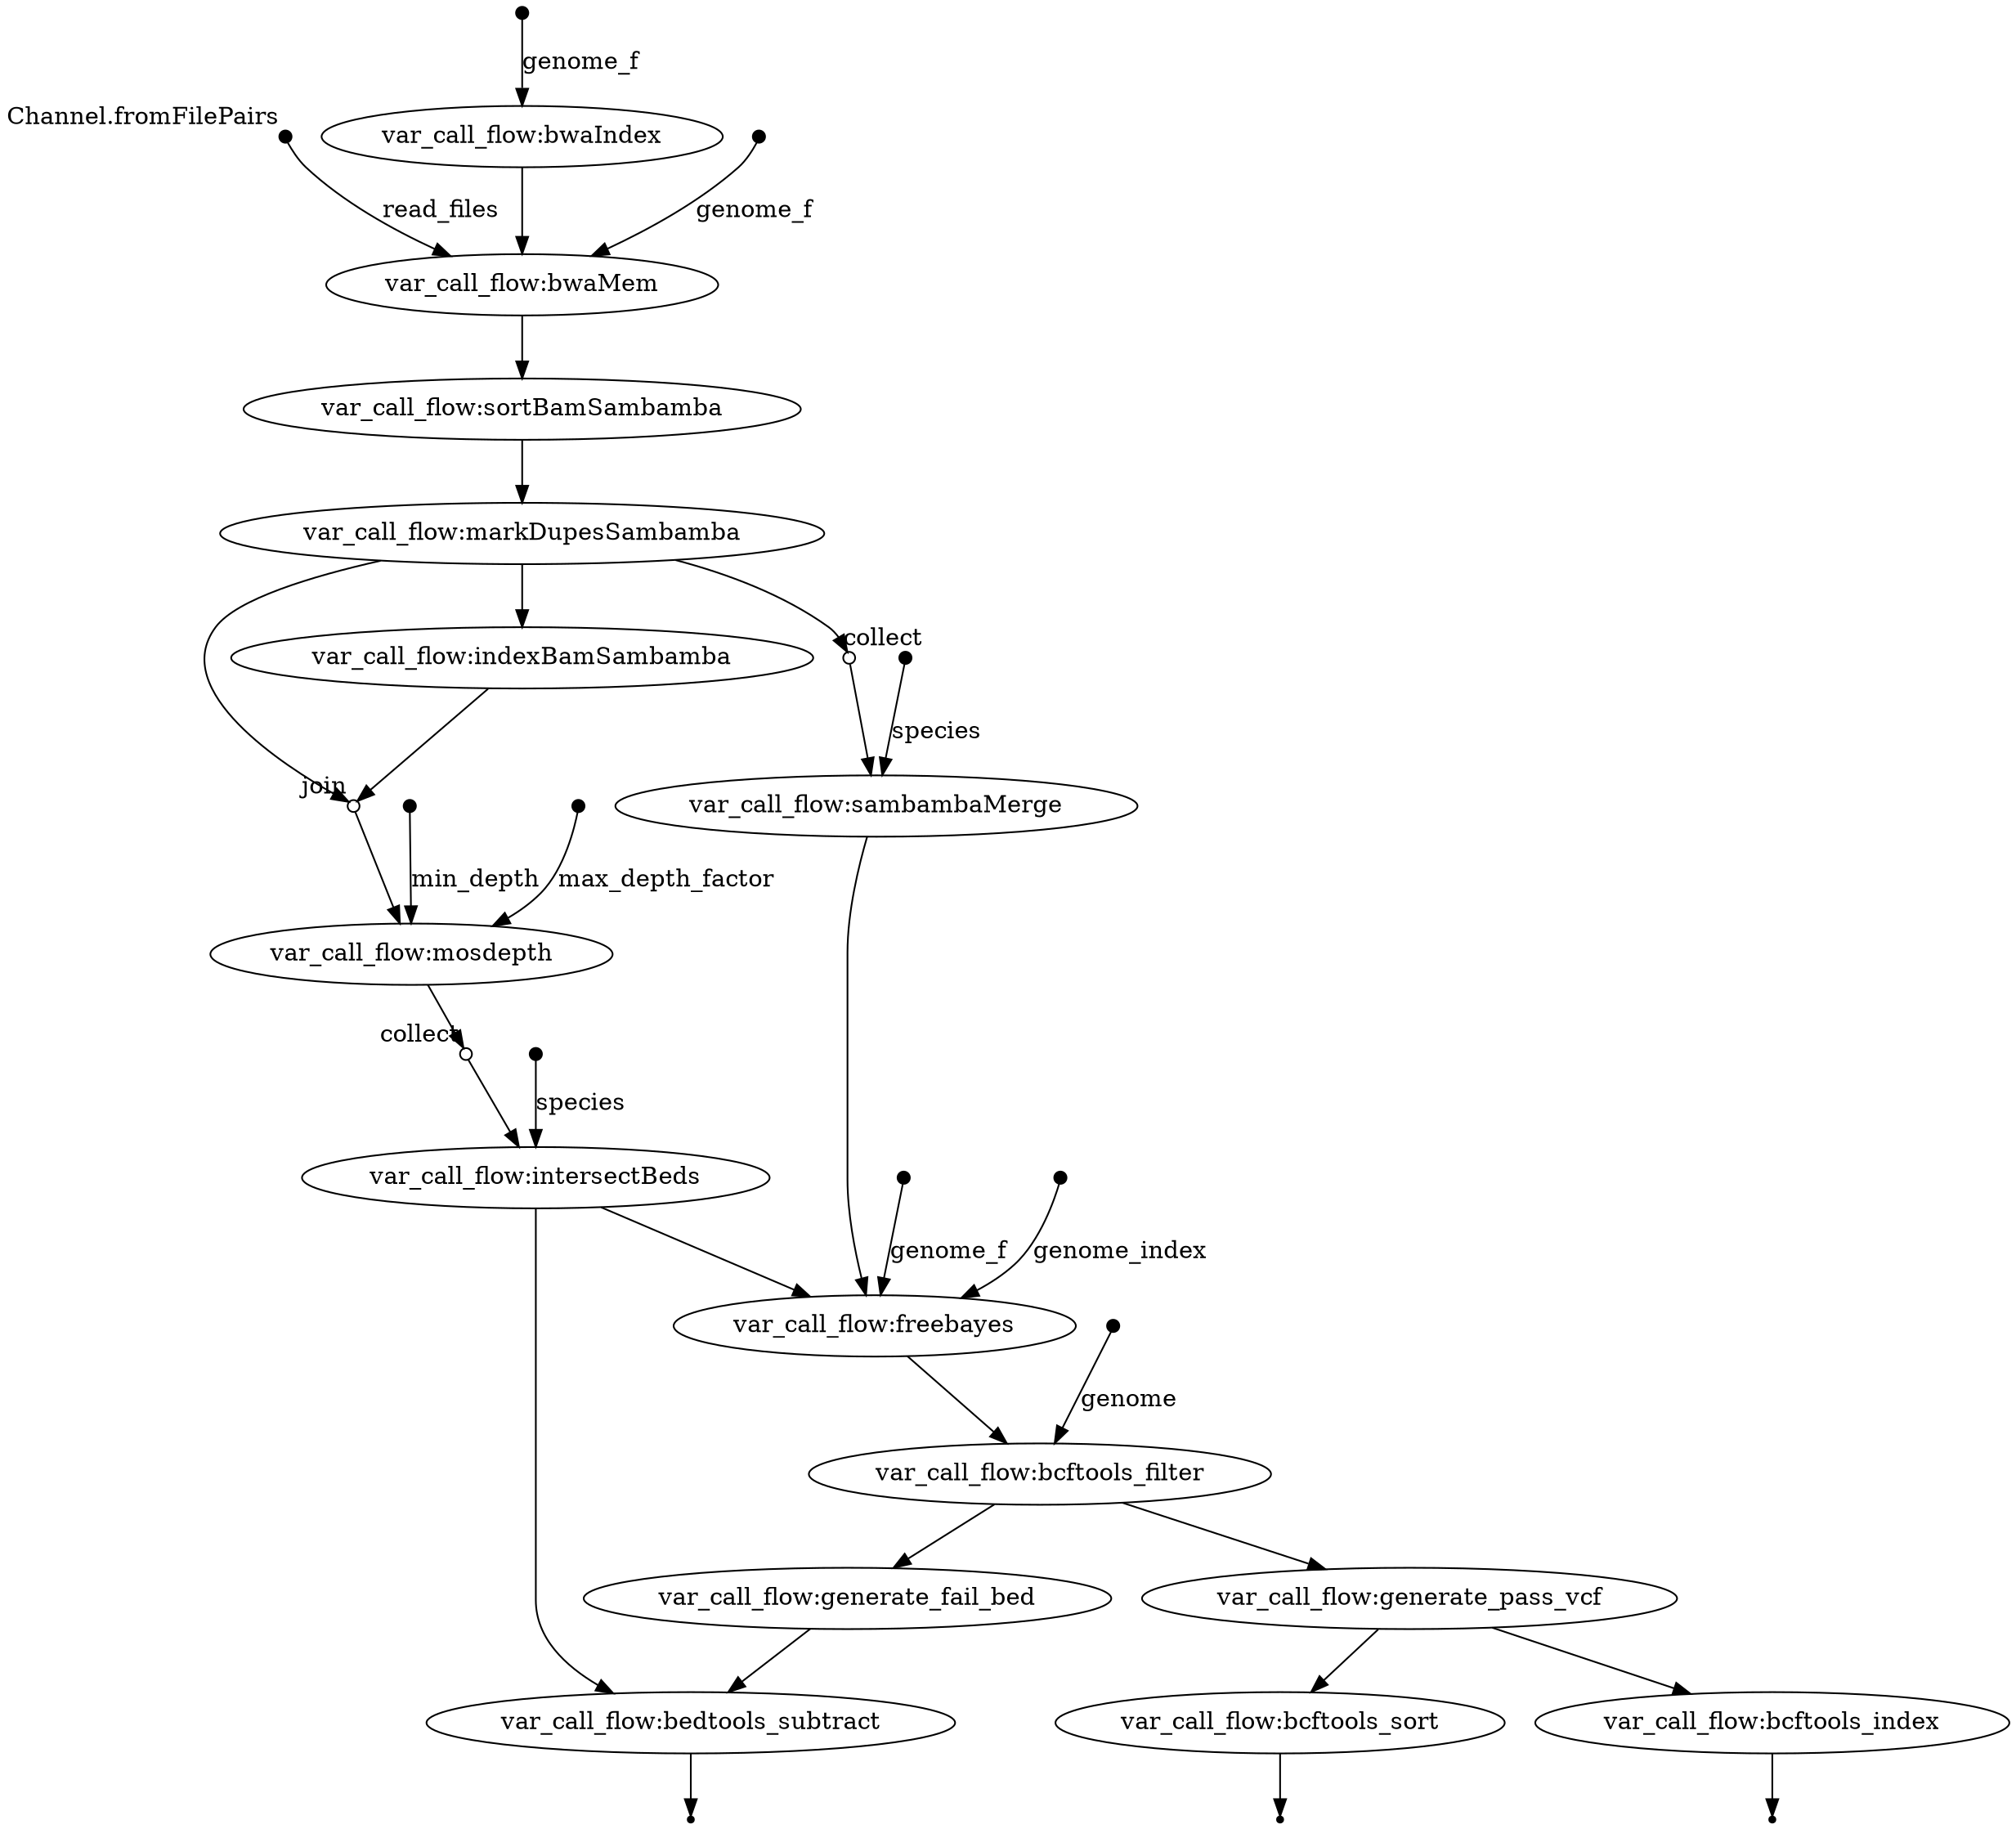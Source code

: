 digraph "dag2023090159368097" {
p0 [shape=point,label="",fixedsize=true,width=0.1,xlabel="Channel.fromFilePairs"];
p4 [label="var_call_flow:bwaMem"];
p0 -> p4 [label="read_files"];

p1 [shape=point,label="",fixedsize=true,width=0.1];
p2 [label="var_call_flow:bwaIndex"];
p1 -> p2 [label="genome_f"];

p2 [label="var_call_flow:bwaIndex"];
p4 [label="var_call_flow:bwaMem"];
p2 -> p4;

p3 [shape=point,label="",fixedsize=true,width=0.1];
p4 [label="var_call_flow:bwaMem"];
p3 -> p4 [label="genome_f"];

p4 [label="var_call_flow:bwaMem"];
p5 [label="var_call_flow:sortBamSambamba"];
p4 -> p5;

p5 [label="var_call_flow:sortBamSambamba"];
p6 [label="var_call_flow:markDupesSambamba"];
p5 -> p6;

p6 [label="var_call_flow:markDupesSambamba"];
p7 [label="var_call_flow:indexBamSambamba"];
p6 -> p7;

p6 [label="var_call_flow:markDupesSambamba"];
p15 [shape=circle,label="",fixedsize=true,width=0.1,xlabel="collect"];
p6 -> p15;

p7 [label="var_call_flow:indexBamSambamba"];
p8 [shape=circle,label="",fixedsize=true,width=0.1,xlabel="join"];
p7 -> p8;

p6 [label="var_call_flow:markDupesSambamba"];
p8 [shape=circle,label="",fixedsize=true,width=0.1,xlabel="join"];
p6 -> p8;

p8 [shape=circle,label="",fixedsize=true,width=0.1,xlabel="join"];
p11 [label="var_call_flow:mosdepth"];
p8 -> p11;

p9 [shape=point,label="",fixedsize=true,width=0.1];
p11 [label="var_call_flow:mosdepth"];
p9 -> p11 [label="min_depth"];

p10 [shape=point,label="",fixedsize=true,width=0.1];
p11 [label="var_call_flow:mosdepth"];
p10 -> p11 [label="max_depth_factor"];

p11 [label="var_call_flow:mosdepth"];
p12 [shape=circle,label="",fixedsize=true,width=0.1,xlabel="collect"];
p11 -> p12;

p12 [shape=circle,label="",fixedsize=true,width=0.1,xlabel="collect"];
p14 [label="var_call_flow:intersectBeds"];
p12 -> p14;

p13 [shape=point,label="",fixedsize=true,width=0.1];
p14 [label="var_call_flow:intersectBeds"];
p13 -> p14 [label="species"];

p14 [label="var_call_flow:intersectBeds"];
p25 [label="var_call_flow:bedtools_subtract"];
p14 -> p25;

p14 [label="var_call_flow:intersectBeds"];
p20 [label="var_call_flow:freebayes"];
p14 -> p20;

p15 [shape=circle,label="",fixedsize=true,width=0.1,xlabel="collect"];
p17 [label="var_call_flow:sambambaMerge"];
p15 -> p17;

p16 [shape=point,label="",fixedsize=true,width=0.1];
p17 [label="var_call_flow:sambambaMerge"];
p16 -> p17 [label="species"];

p17 [label="var_call_flow:sambambaMerge"];
p20 [label="var_call_flow:freebayes"];
p17 -> p20;

p18 [shape=point,label="",fixedsize=true,width=0.1];
p20 [label="var_call_flow:freebayes"];
p18 -> p20 [label="genome_f"];

p19 [shape=point,label="",fixedsize=true,width=0.1];
p20 [label="var_call_flow:freebayes"];
p19 -> p20 [label="genome_index"];

p20 [label="var_call_flow:freebayes"];
p22 [label="var_call_flow:bcftools_filter"];
p20 -> p22;

p21 [shape=point,label="",fixedsize=true,width=0.1];
p22 [label="var_call_flow:bcftools_filter"];
p21 -> p22 [label="genome"];

p22 [label="var_call_flow:bcftools_filter"];
p23 [label="var_call_flow:generate_fail_bed"];
p22 -> p23;

p23 [label="var_call_flow:generate_fail_bed"];
p25 [label="var_call_flow:bedtools_subtract"];
p23 -> p25;

p22 [label="var_call_flow:bcftools_filter"];
p24 [label="var_call_flow:generate_pass_vcf"];
p22 -> p24;

p24 [label="var_call_flow:generate_pass_vcf"];
p27 [label="var_call_flow:bcftools_sort"];
p24 -> p27;

p25 [label="var_call_flow:bedtools_subtract"];
p26 [shape=point];
p25 -> p26;

p27 [label="var_call_flow:bcftools_sort"];
p28 [shape=point];
p27 -> p28;

p24 [label="var_call_flow:generate_pass_vcf"];
p29 [label="var_call_flow:bcftools_index"];
p24 -> p29;

p29 [label="var_call_flow:bcftools_index"];
p30 [shape=point];
p29 -> p30;

}
